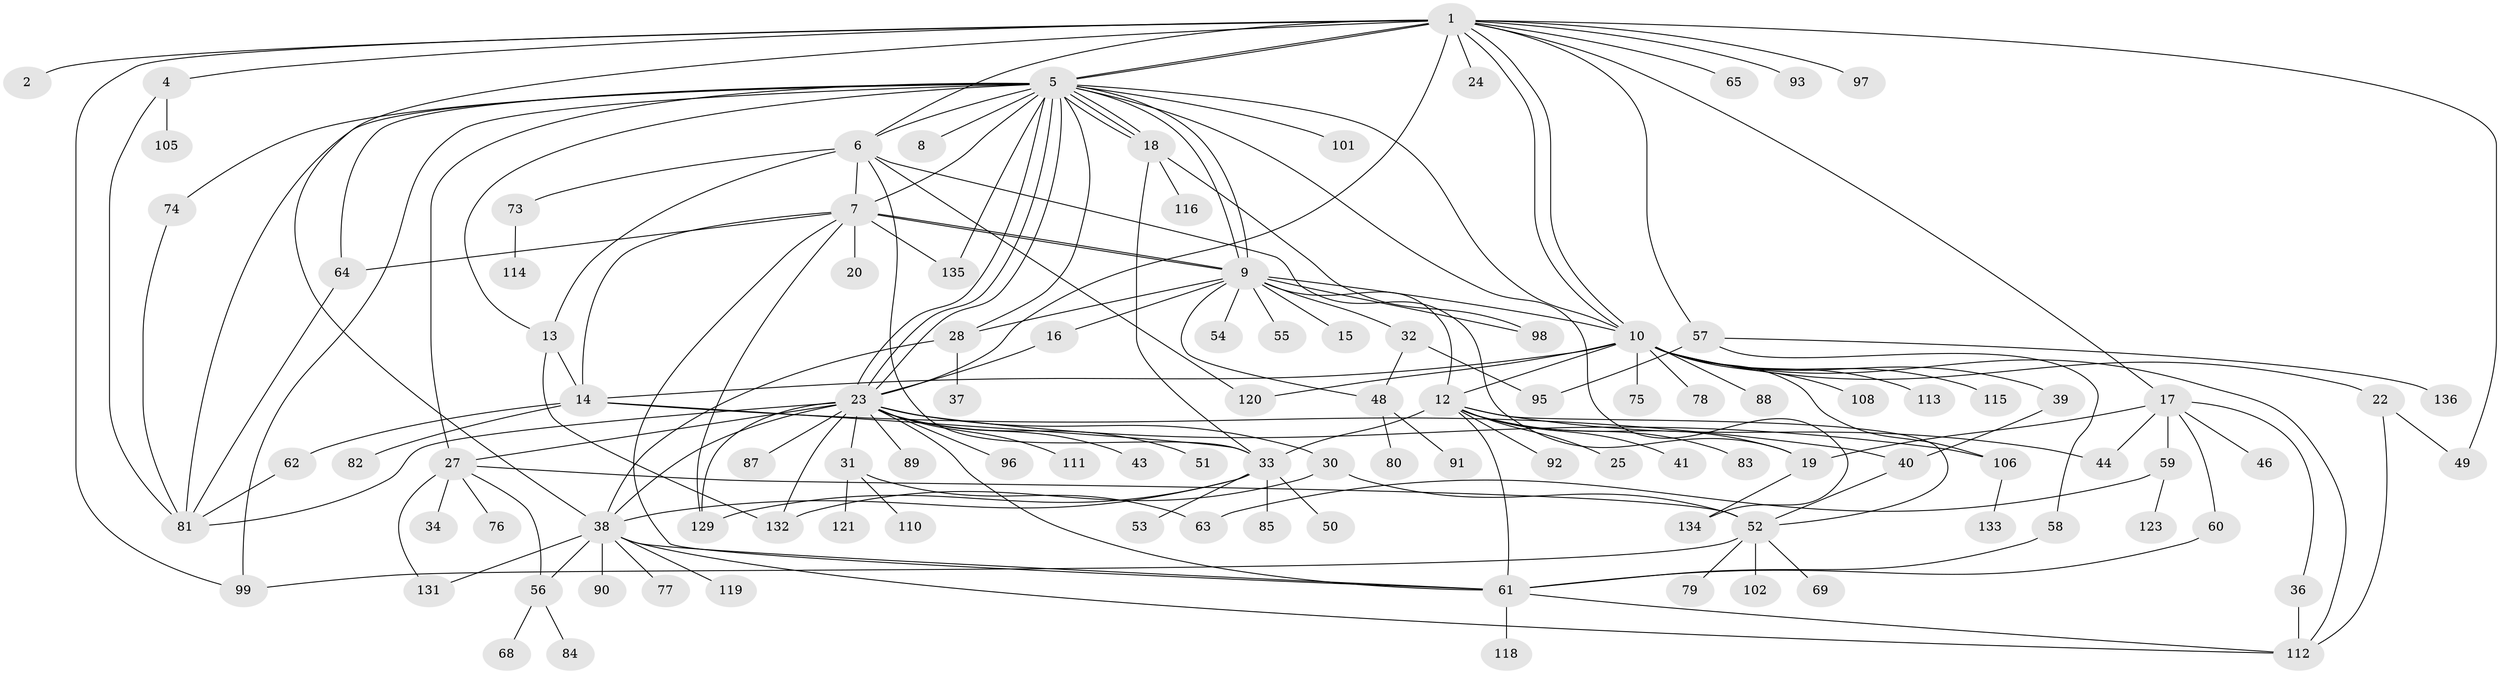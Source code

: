 // original degree distribution, {19: 0.014705882352941176, 1: 0.4632352941176471, 2: 0.18382352941176472, 4: 0.0661764705882353, 28: 0.007352941176470588, 7: 0.022058823529411766, 12: 0.007352941176470588, 10: 0.014705882352941176, 11: 0.007352941176470588, 6: 0.03676470588235294, 5: 0.03676470588235294, 3: 0.11029411764705882, 16: 0.007352941176470588, 8: 0.014705882352941176, 9: 0.007352941176470588}
// Generated by graph-tools (version 1.1) at 2025/11/02/27/25 16:11:14]
// undirected, 107 vertices, 172 edges
graph export_dot {
graph [start="1"]
  node [color=gray90,style=filled];
  1 [super="+3"];
  2;
  4 [super="+47"];
  5 [super="+67"];
  6 [super="+26"];
  7 [super="+21"];
  8;
  9 [super="+11"];
  10 [super="+109"];
  12 [super="+35"];
  13 [super="+125"];
  14 [super="+71"];
  15 [super="+94"];
  16;
  17 [super="+45"];
  18;
  19 [super="+103"];
  20;
  22 [super="+107"];
  23 [super="+29"];
  24;
  25;
  27 [super="+117"];
  28;
  30;
  31 [super="+70"];
  32;
  33 [super="+104"];
  34;
  36;
  37;
  38 [super="+42"];
  39;
  40;
  41;
  43;
  44 [super="+100"];
  46;
  48;
  49;
  50;
  51;
  52 [super="+66"];
  53;
  54;
  55;
  56 [super="+126"];
  57 [super="+122"];
  58;
  59;
  60 [super="+72"];
  61 [super="+86"];
  62;
  63;
  64;
  65;
  68;
  69;
  73;
  74;
  75;
  76;
  77;
  78;
  79;
  80;
  81 [super="+124"];
  82;
  83;
  84;
  85;
  87;
  88;
  89;
  90;
  91;
  92;
  93;
  95;
  96;
  97;
  98;
  99;
  101;
  102;
  105;
  106 [super="+128"];
  108;
  110;
  111 [super="+130"];
  112 [super="+127"];
  113;
  114;
  115;
  116;
  118;
  119;
  120;
  121;
  123;
  129;
  131;
  132;
  133;
  134;
  135;
  136;
  1 -- 2;
  1 -- 4;
  1 -- 5;
  1 -- 5;
  1 -- 6 [weight=2];
  1 -- 10;
  1 -- 10;
  1 -- 17;
  1 -- 23;
  1 -- 24;
  1 -- 38;
  1 -- 57;
  1 -- 65;
  1 -- 93;
  1 -- 97;
  1 -- 99;
  1 -- 49;
  4 -- 105;
  4 -- 81;
  5 -- 6;
  5 -- 7 [weight=2];
  5 -- 8;
  5 -- 9 [weight=2];
  5 -- 9;
  5 -- 10;
  5 -- 13;
  5 -- 18;
  5 -- 18;
  5 -- 18;
  5 -- 23 [weight=2];
  5 -- 23;
  5 -- 23;
  5 -- 27;
  5 -- 28;
  5 -- 64;
  5 -- 74;
  5 -- 99;
  5 -- 101;
  5 -- 134;
  5 -- 135;
  5 -- 81;
  6 -- 13;
  6 -- 19;
  6 -- 33;
  6 -- 73;
  6 -- 120;
  6 -- 7;
  7 -- 9;
  7 -- 9;
  7 -- 20;
  7 -- 64;
  7 -- 129;
  7 -- 135;
  7 -- 61;
  7 -- 14;
  9 -- 12;
  9 -- 15;
  9 -- 16;
  9 -- 28;
  9 -- 98;
  9 -- 32;
  9 -- 48;
  9 -- 54;
  9 -- 55;
  9 -- 10;
  10 -- 12;
  10 -- 14;
  10 -- 22;
  10 -- 39;
  10 -- 75;
  10 -- 78;
  10 -- 88;
  10 -- 106;
  10 -- 108;
  10 -- 113;
  10 -- 115;
  10 -- 120;
  10 -- 112;
  12 -- 19;
  12 -- 25;
  12 -- 41;
  12 -- 44;
  12 -- 61;
  12 -- 83;
  12 -- 92;
  12 -- 33;
  12 -- 52;
  13 -- 14 [weight=2];
  13 -- 132;
  14 -- 33;
  14 -- 62;
  14 -- 82;
  14 -- 40;
  16 -- 23;
  17 -- 36;
  17 -- 44;
  17 -- 60;
  17 -- 59;
  17 -- 46;
  17 -- 19;
  18 -- 33;
  18 -- 98;
  18 -- 116;
  19 -- 134;
  22 -- 49;
  22 -- 112;
  23 -- 30;
  23 -- 38;
  23 -- 51;
  23 -- 87;
  23 -- 89;
  23 -- 96;
  23 -- 106;
  23 -- 111;
  23 -- 132;
  23 -- 129;
  23 -- 43;
  23 -- 27;
  23 -- 61;
  23 -- 31;
  23 -- 81;
  27 -- 34;
  27 -- 76;
  27 -- 56;
  27 -- 131;
  27 -- 52 [weight=2];
  28 -- 37;
  28 -- 38;
  30 -- 132;
  30 -- 52;
  31 -- 63;
  31 -- 121;
  31 -- 110;
  32 -- 48;
  32 -- 95;
  33 -- 38;
  33 -- 50;
  33 -- 53;
  33 -- 85;
  33 -- 129;
  36 -- 112;
  38 -- 56;
  38 -- 112;
  38 -- 119;
  38 -- 131;
  38 -- 90;
  38 -- 77;
  38 -- 61;
  39 -- 40;
  40 -- 52;
  48 -- 80;
  48 -- 91;
  52 -- 99;
  52 -- 69;
  52 -- 102;
  52 -- 79;
  56 -- 68;
  56 -- 84;
  57 -- 58;
  57 -- 95;
  57 -- 136;
  58 -- 61;
  59 -- 63;
  59 -- 123;
  60 -- 61;
  61 -- 112;
  61 -- 118;
  62 -- 81;
  64 -- 81;
  73 -- 114;
  74 -- 81;
  106 -- 133;
}
